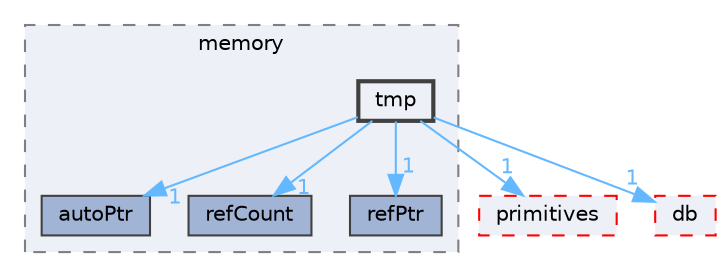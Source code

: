 digraph "src/OpenFOAM/memory/tmp"
{
 // LATEX_PDF_SIZE
  bgcolor="transparent";
  edge [fontname=Helvetica,fontsize=10,labelfontname=Helvetica,labelfontsize=10];
  node [fontname=Helvetica,fontsize=10,shape=box,height=0.2,width=0.4];
  compound=true
  subgraph clusterdir_385a22dcc2f7120acb0f1a7a832b3b8d {
    graph [ bgcolor="#edf0f7", pencolor="grey50", label="memory", fontname=Helvetica,fontsize=10 style="filled,dashed", URL="dir_385a22dcc2f7120acb0f1a7a832b3b8d.html",tooltip=""]
  dir_19b2c8edb0612d2d57f078b403c4451b [label="autoPtr", fillcolor="#a2b4d6", color="grey25", style="filled", URL="dir_19b2c8edb0612d2d57f078b403c4451b.html",tooltip=""];
  dir_f0a1caf987ef48e35efc27aa71e4f1c7 [label="refCount", fillcolor="#a2b4d6", color="grey25", style="filled", URL="dir_f0a1caf987ef48e35efc27aa71e4f1c7.html",tooltip=""];
  dir_7034e5dc4f5cd7ce627b6de60f9db700 [label="refPtr", fillcolor="#a2b4d6", color="grey25", style="filled", URL="dir_7034e5dc4f5cd7ce627b6de60f9db700.html",tooltip=""];
  dir_f816ffe2c61d4ca1e011e665e27bb573 [label="tmp", fillcolor="#edf0f7", color="grey25", style="filled,bold", URL="dir_f816ffe2c61d4ca1e011e665e27bb573.html",tooltip=""];
  }
  dir_3e50f45338116b169052b428016851aa [label="primitives", fillcolor="#edf0f7", color="red", style="filled,dashed", URL="dir_3e50f45338116b169052b428016851aa.html",tooltip=""];
  dir_63c634f7a7cfd679ac26c67fb30fc32f [label="db", fillcolor="#edf0f7", color="red", style="filled,dashed", URL="dir_63c634f7a7cfd679ac26c67fb30fc32f.html",tooltip=""];
  dir_f816ffe2c61d4ca1e011e665e27bb573->dir_19b2c8edb0612d2d57f078b403c4451b [headlabel="1", labeldistance=1.5 headhref="dir_004050_000171.html" href="dir_004050_000171.html" color="steelblue1" fontcolor="steelblue1"];
  dir_f816ffe2c61d4ca1e011e665e27bb573->dir_3e50f45338116b169052b428016851aa [headlabel="1", labeldistance=1.5 headhref="dir_004050_003069.html" href="dir_004050_003069.html" color="steelblue1" fontcolor="steelblue1"];
  dir_f816ffe2c61d4ca1e011e665e27bb573->dir_63c634f7a7cfd679ac26c67fb30fc32f [headlabel="1", labeldistance=1.5 headhref="dir_004050_000817.html" href="dir_004050_000817.html" color="steelblue1" fontcolor="steelblue1"];
  dir_f816ffe2c61d4ca1e011e665e27bb573->dir_7034e5dc4f5cd7ce627b6de60f9db700 [headlabel="1", labeldistance=1.5 headhref="dir_004050_003282.html" href="dir_004050_003282.html" color="steelblue1" fontcolor="steelblue1"];
  dir_f816ffe2c61d4ca1e011e665e27bb573->dir_f0a1caf987ef48e35efc27aa71e4f1c7 [headlabel="1", labeldistance=1.5 headhref="dir_004050_003266.html" href="dir_004050_003266.html" color="steelblue1" fontcolor="steelblue1"];
}
